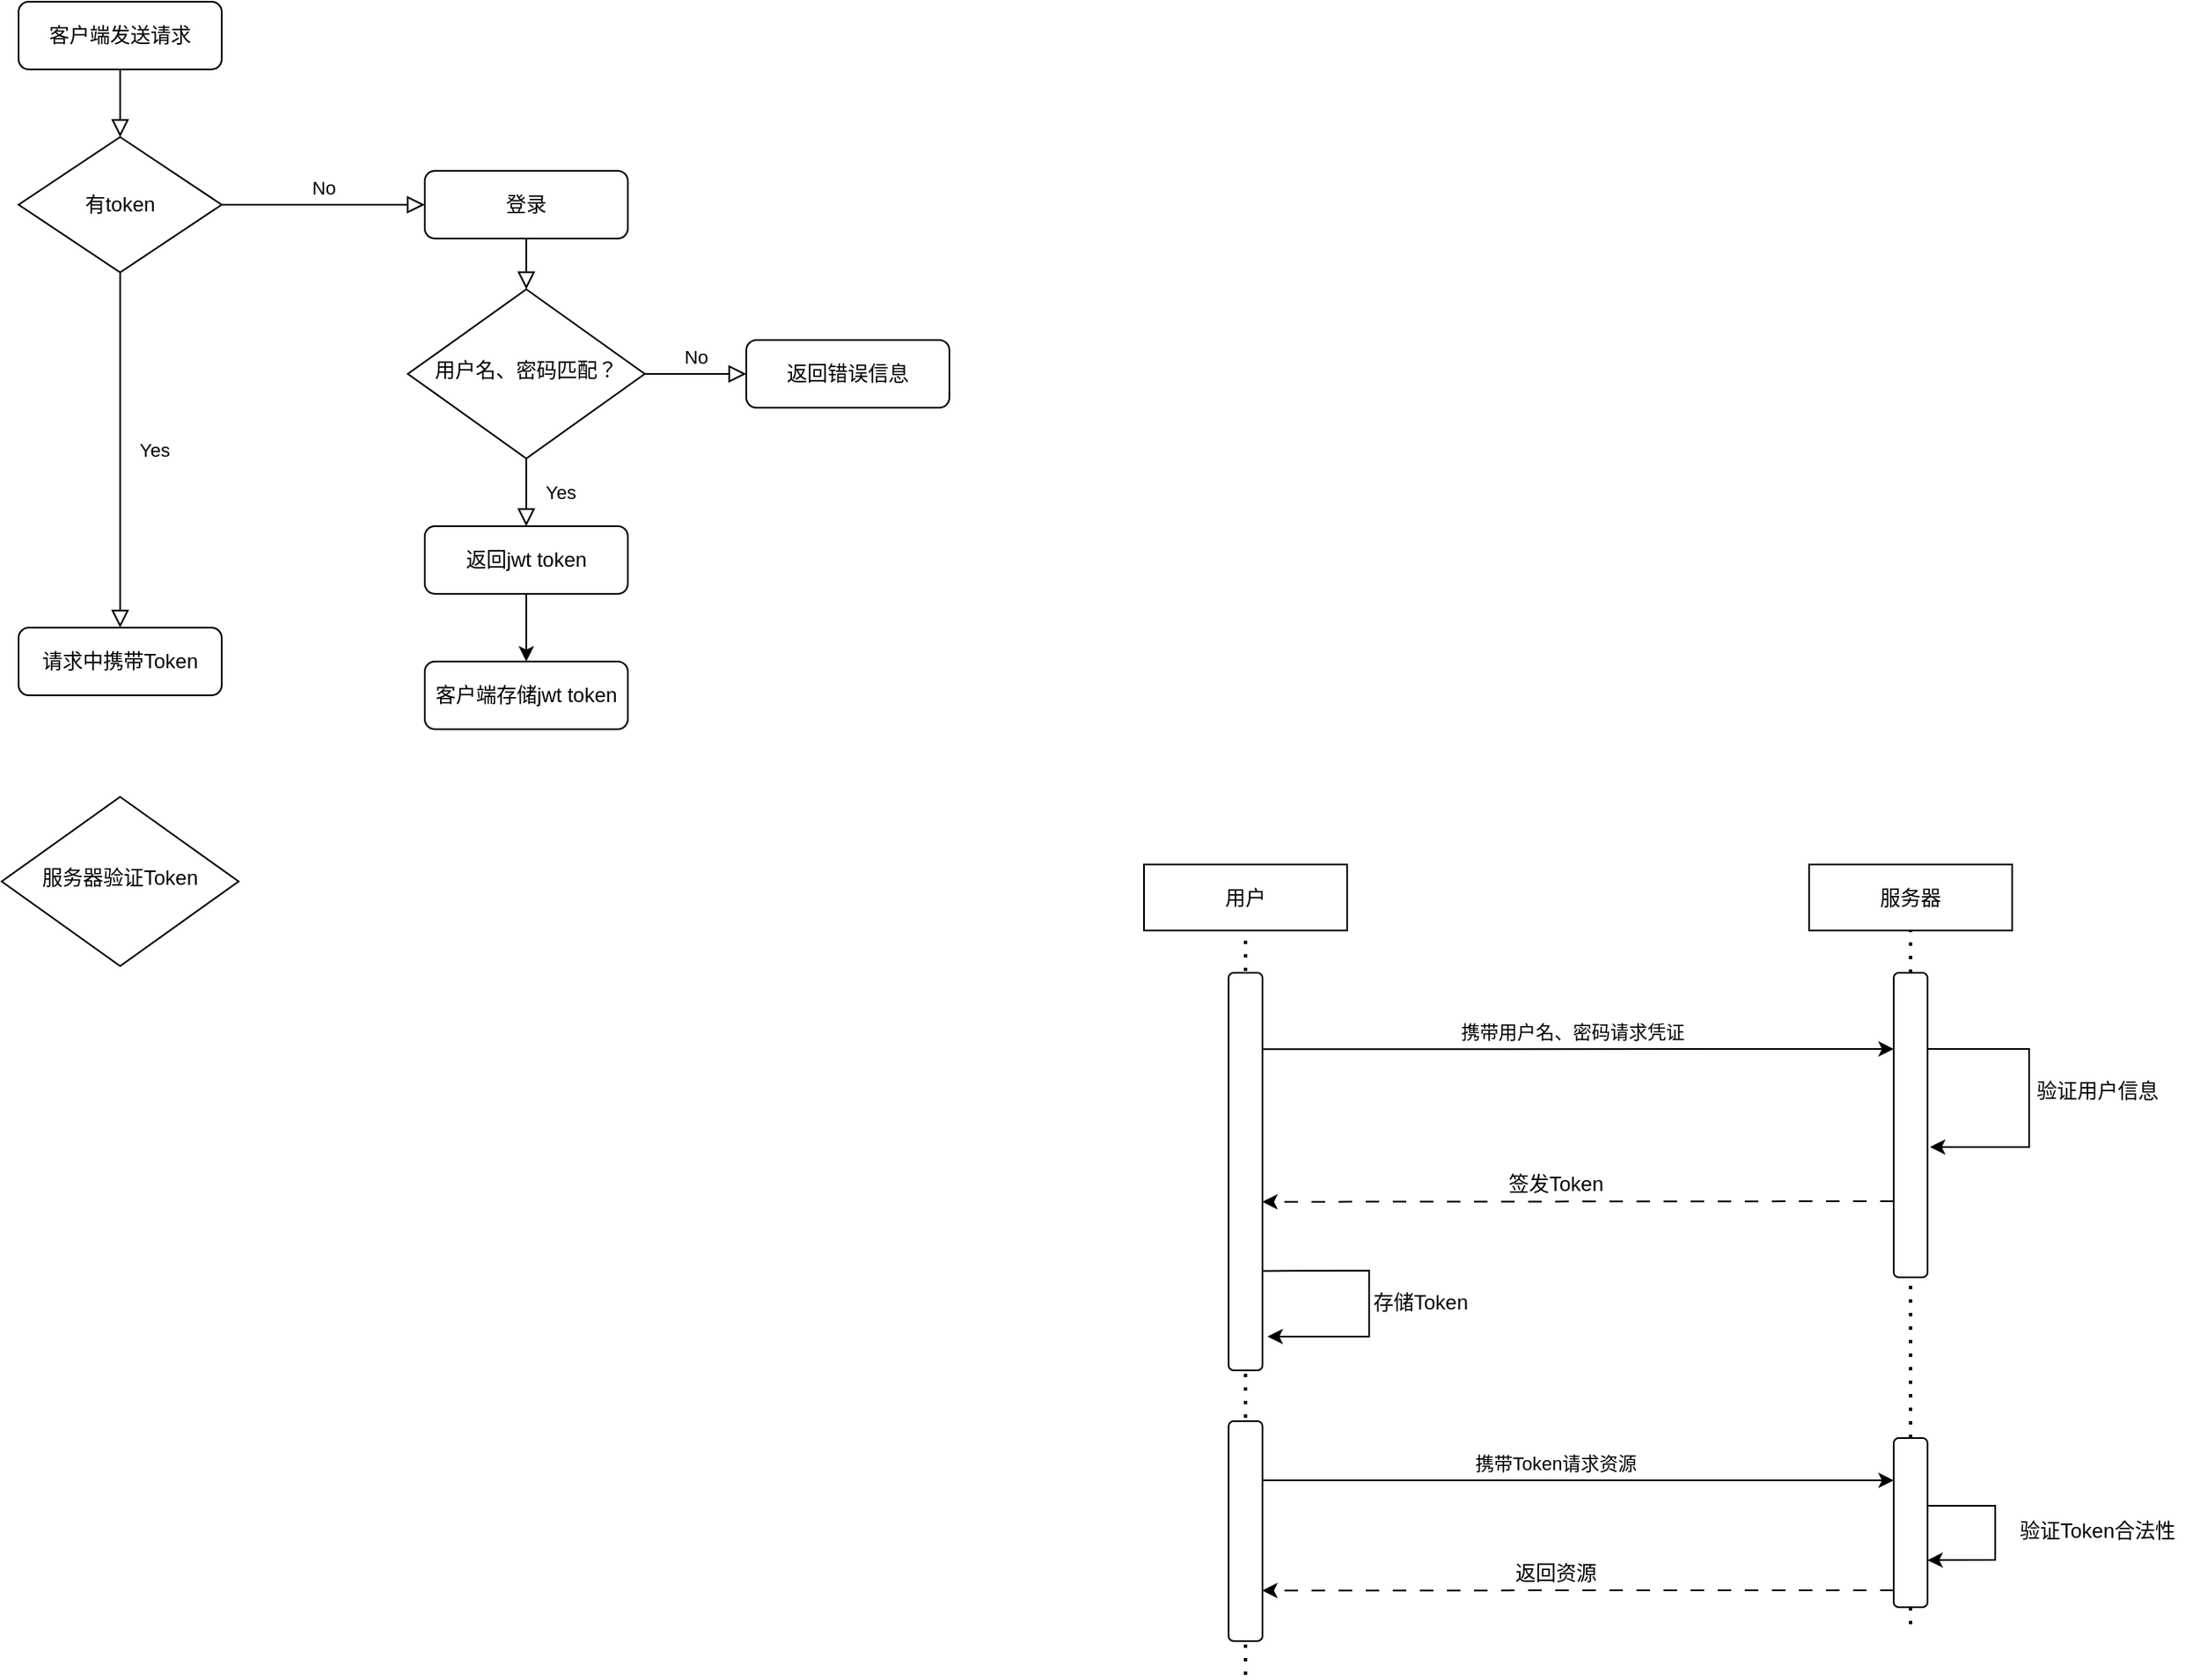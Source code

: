 <mxfile version="21.0.6" type="github">
  <diagram id="C5RBs43oDa-KdzZeNtuy" name="Page-1">
    <mxGraphModel dx="1818" dy="759" grid="0" gridSize="10" guides="1" tooltips="1" connect="1" arrows="1" fold="1" page="1" pageScale="1" pageWidth="827" pageHeight="1169" math="0" shadow="0">
      <root>
        <mxCell id="WIyWlLk6GJQsqaUBKTNV-0" />
        <mxCell id="WIyWlLk6GJQsqaUBKTNV-1" parent="WIyWlLk6GJQsqaUBKTNV-0" />
        <mxCell id="WIyWlLk6GJQsqaUBKTNV-2" value="" style="rounded=0;html=1;jettySize=auto;orthogonalLoop=1;fontSize=11;endArrow=block;endFill=0;endSize=8;strokeWidth=1;shadow=0;labelBackgroundColor=none;edgeStyle=orthogonalEdgeStyle;" parent="WIyWlLk6GJQsqaUBKTNV-1" source="WIyWlLk6GJQsqaUBKTNV-3" target="WIyWlLk6GJQsqaUBKTNV-6" edge="1">
          <mxGeometry relative="1" as="geometry" />
        </mxCell>
        <mxCell id="WIyWlLk6GJQsqaUBKTNV-3" value="登录" style="rounded=1;whiteSpace=wrap;html=1;fontSize=12;glass=0;strokeWidth=1;shadow=0;" parent="WIyWlLk6GJQsqaUBKTNV-1" vertex="1">
          <mxGeometry x="460" y="110" width="120" height="40" as="geometry" />
        </mxCell>
        <mxCell id="WIyWlLk6GJQsqaUBKTNV-4" value="Yes" style="rounded=0;html=1;jettySize=auto;orthogonalLoop=1;fontSize=11;endArrow=block;endFill=0;endSize=8;strokeWidth=1;shadow=0;labelBackgroundColor=none;edgeStyle=orthogonalEdgeStyle;startArrow=none;exitX=0.5;exitY=1;exitDx=0;exitDy=0;entryX=0.5;entryY=0;entryDx=0;entryDy=0;" parent="WIyWlLk6GJQsqaUBKTNV-1" source="WIyWlLk6GJQsqaUBKTNV-6" target="WIyWlLk6GJQsqaUBKTNV-12" edge="1">
          <mxGeometry y="20" relative="1" as="geometry">
            <mxPoint as="offset" />
            <mxPoint x="520" y="350" as="targetPoint" />
          </mxGeometry>
        </mxCell>
        <mxCell id="WIyWlLk6GJQsqaUBKTNV-5" value="No" style="edgeStyle=orthogonalEdgeStyle;rounded=0;html=1;jettySize=auto;orthogonalLoop=1;fontSize=11;endArrow=block;endFill=0;endSize=8;strokeWidth=1;shadow=0;labelBackgroundColor=none;" parent="WIyWlLk6GJQsqaUBKTNV-1" source="WIyWlLk6GJQsqaUBKTNV-6" target="WIyWlLk6GJQsqaUBKTNV-7" edge="1">
          <mxGeometry y="10" relative="1" as="geometry">
            <mxPoint as="offset" />
          </mxGeometry>
        </mxCell>
        <mxCell id="WIyWlLk6GJQsqaUBKTNV-6" value="用户名、密码匹配？" style="rhombus;whiteSpace=wrap;html=1;shadow=0;fontFamily=Helvetica;fontSize=12;align=center;strokeWidth=1;spacing=6;spacingTop=-4;" parent="WIyWlLk6GJQsqaUBKTNV-1" vertex="1">
          <mxGeometry x="450" y="180" width="140" height="100" as="geometry" />
        </mxCell>
        <mxCell id="WIyWlLk6GJQsqaUBKTNV-7" value="返回错误信息" style="rounded=1;whiteSpace=wrap;html=1;fontSize=12;glass=0;strokeWidth=1;shadow=0;" parent="WIyWlLk6GJQsqaUBKTNV-1" vertex="1">
          <mxGeometry x="650" y="210" width="120" height="40" as="geometry" />
        </mxCell>
        <mxCell id="WIyWlLk6GJQsqaUBKTNV-11" value="客户端存储jwt token" style="rounded=1;whiteSpace=wrap;html=1;fontSize=12;glass=0;strokeWidth=1;shadow=0;" parent="WIyWlLk6GJQsqaUBKTNV-1" vertex="1">
          <mxGeometry x="460" y="400" width="120" height="40" as="geometry" />
        </mxCell>
        <mxCell id="LSmIM1am03LPuO-X8biB-0" value="" style="endArrow=classic;html=1;rounded=0;exitX=0.5;exitY=1;exitDx=0;exitDy=0;entryX=0.5;entryY=0;entryDx=0;entryDy=0;" edge="1" parent="WIyWlLk6GJQsqaUBKTNV-1" source="WIyWlLk6GJQsqaUBKTNV-12" target="WIyWlLk6GJQsqaUBKTNV-11">
          <mxGeometry width="50" height="50" relative="1" as="geometry">
            <mxPoint x="690" y="350" as="sourcePoint" />
            <mxPoint x="740" y="300" as="targetPoint" />
          </mxGeometry>
        </mxCell>
        <mxCell id="LSmIM1am03LPuO-X8biB-3" value="客户端发送请求" style="rounded=1;whiteSpace=wrap;html=1;fontSize=12;glass=0;strokeWidth=1;shadow=0;" vertex="1" parent="WIyWlLk6GJQsqaUBKTNV-1">
          <mxGeometry x="220" y="10" width="120" height="40" as="geometry" />
        </mxCell>
        <mxCell id="LSmIM1am03LPuO-X8biB-4" value="有token" style="rhombus;whiteSpace=wrap;html=1;" vertex="1" parent="WIyWlLk6GJQsqaUBKTNV-1">
          <mxGeometry x="220" y="90" width="120" height="80" as="geometry" />
        </mxCell>
        <mxCell id="LSmIM1am03LPuO-X8biB-5" value="No" style="edgeStyle=orthogonalEdgeStyle;rounded=0;html=1;jettySize=auto;orthogonalLoop=1;fontSize=11;endArrow=block;endFill=0;endSize=8;strokeWidth=1;shadow=0;labelBackgroundColor=none;exitX=1;exitY=0.5;exitDx=0;exitDy=0;entryX=0;entryY=0.5;entryDx=0;entryDy=0;" edge="1" parent="WIyWlLk6GJQsqaUBKTNV-1" source="LSmIM1am03LPuO-X8biB-4" target="WIyWlLk6GJQsqaUBKTNV-3">
          <mxGeometry y="10" relative="1" as="geometry">
            <mxPoint as="offset" />
            <mxPoint x="600" y="260" as="sourcePoint" />
            <mxPoint x="440" y="130" as="targetPoint" />
            <Array as="points" />
          </mxGeometry>
        </mxCell>
        <mxCell id="LSmIM1am03LPuO-X8biB-7" value="" style="rounded=0;html=1;jettySize=auto;orthogonalLoop=1;fontSize=11;endArrow=block;endFill=0;endSize=8;strokeWidth=1;shadow=0;labelBackgroundColor=none;edgeStyle=orthogonalEdgeStyle;exitX=0.5;exitY=1;exitDx=0;exitDy=0;entryX=0.5;entryY=0;entryDx=0;entryDy=0;" edge="1" parent="WIyWlLk6GJQsqaUBKTNV-1" source="LSmIM1am03LPuO-X8biB-3" target="LSmIM1am03LPuO-X8biB-4">
          <mxGeometry relative="1" as="geometry">
            <mxPoint x="530" y="160" as="sourcePoint" />
            <mxPoint x="530" y="210" as="targetPoint" />
          </mxGeometry>
        </mxCell>
        <mxCell id="LSmIM1am03LPuO-X8biB-8" value="Yes" style="rounded=0;html=1;jettySize=auto;orthogonalLoop=1;fontSize=11;endArrow=block;endFill=0;endSize=8;strokeWidth=1;shadow=0;labelBackgroundColor=none;edgeStyle=orthogonalEdgeStyle;exitX=0.5;exitY=1;exitDx=0;exitDy=0;entryX=0.5;entryY=0;entryDx=0;entryDy=0;" edge="1" parent="WIyWlLk6GJQsqaUBKTNV-1" source="LSmIM1am03LPuO-X8biB-4" target="LSmIM1am03LPuO-X8biB-10">
          <mxGeometry y="20" relative="1" as="geometry">
            <mxPoint as="offset" />
            <mxPoint x="530" y="310" as="sourcePoint" />
            <mxPoint x="280" y="230" as="targetPoint" />
          </mxGeometry>
        </mxCell>
        <mxCell id="LSmIM1am03LPuO-X8biB-10" value="请求中携带Token" style="rounded=1;whiteSpace=wrap;html=1;fontSize=12;glass=0;strokeWidth=1;shadow=0;" vertex="1" parent="WIyWlLk6GJQsqaUBKTNV-1">
          <mxGeometry x="220" y="380" width="120" height="40" as="geometry" />
        </mxCell>
        <mxCell id="LSmIM1am03LPuO-X8biB-11" value="服务器验证Token" style="rhombus;whiteSpace=wrap;html=1;shadow=0;fontFamily=Helvetica;fontSize=12;align=center;strokeWidth=1;spacing=6;spacingTop=-4;" vertex="1" parent="WIyWlLk6GJQsqaUBKTNV-1">
          <mxGeometry x="210" y="480" width="140" height="100" as="geometry" />
        </mxCell>
        <mxCell id="WIyWlLk6GJQsqaUBKTNV-12" value="返回jwt token" style="rounded=1;whiteSpace=wrap;html=1;fontSize=12;glass=0;strokeWidth=1;shadow=0;" parent="WIyWlLk6GJQsqaUBKTNV-1" vertex="1">
          <mxGeometry x="460" y="320" width="120" height="40" as="geometry" />
        </mxCell>
        <mxCell id="LSmIM1am03LPuO-X8biB-13" value="用户" style="rounded=0;whiteSpace=wrap;html=1;" vertex="1" parent="WIyWlLk6GJQsqaUBKTNV-1">
          <mxGeometry x="885" y="520" width="120" height="39" as="geometry" />
        </mxCell>
        <mxCell id="LSmIM1am03LPuO-X8biB-14" value="服务器" style="rounded=0;whiteSpace=wrap;html=1;" vertex="1" parent="WIyWlLk6GJQsqaUBKTNV-1">
          <mxGeometry x="1278" y="520" width="120" height="39" as="geometry" />
        </mxCell>
        <mxCell id="LSmIM1am03LPuO-X8biB-15" value="" style="endArrow=none;dashed=1;html=1;dashPattern=1 3;strokeWidth=2;rounded=0;entryX=0.5;entryY=1;entryDx=0;entryDy=0;" edge="1" parent="WIyWlLk6GJQsqaUBKTNV-1" target="LSmIM1am03LPuO-X8biB-13">
          <mxGeometry width="50" height="50" relative="1" as="geometry">
            <mxPoint x="945" y="999" as="sourcePoint" />
            <mxPoint x="1108" y="579" as="targetPoint" />
          </mxGeometry>
        </mxCell>
        <mxCell id="LSmIM1am03LPuO-X8biB-17" value="" style="rounded=1;whiteSpace=wrap;html=1;" vertex="1" parent="WIyWlLk6GJQsqaUBKTNV-1">
          <mxGeometry x="935" y="584" width="20" height="235" as="geometry" />
        </mxCell>
        <mxCell id="LSmIM1am03LPuO-X8biB-20" value="" style="endArrow=classic;html=1;rounded=0;entryX=0;entryY=0.25;entryDx=0;entryDy=0;exitX=1.002;exitY=0.192;exitDx=0;exitDy=0;exitPerimeter=0;" edge="1" parent="WIyWlLk6GJQsqaUBKTNV-1" source="LSmIM1am03LPuO-X8biB-17" target="LSmIM1am03LPuO-X8biB-22">
          <mxGeometry width="50" height="50" relative="1" as="geometry">
            <mxPoint x="955" y="643" as="sourcePoint" />
            <mxPoint x="1298" y="629" as="targetPoint" />
          </mxGeometry>
        </mxCell>
        <mxCell id="LSmIM1am03LPuO-X8biB-25" value="携带用户名、密码请求凭证" style="edgeLabel;html=1;align=center;verticalAlign=middle;resizable=0;points=[];" vertex="1" connectable="0" parent="LSmIM1am03LPuO-X8biB-20">
          <mxGeometry x="-0.072" y="-1" relative="1" as="geometry">
            <mxPoint x="10" y="-11" as="offset" />
          </mxGeometry>
        </mxCell>
        <mxCell id="LSmIM1am03LPuO-X8biB-21" value="" style="endArrow=none;dashed=1;html=1;dashPattern=1 3;strokeWidth=2;rounded=0;entryX=0.5;entryY=1;entryDx=0;entryDy=0;startArrow=none;" edge="1" parent="WIyWlLk6GJQsqaUBKTNV-1" source="LSmIM1am03LPuO-X8biB-22" target="LSmIM1am03LPuO-X8biB-14">
          <mxGeometry width="50" height="50" relative="1" as="geometry">
            <mxPoint x="1338" y="969" as="sourcePoint" />
            <mxPoint x="1108" y="579" as="targetPoint" />
          </mxGeometry>
        </mxCell>
        <mxCell id="LSmIM1am03LPuO-X8biB-23" value="" style="endArrow=none;dashed=1;html=1;dashPattern=1 3;strokeWidth=2;rounded=0;entryX=0.5;entryY=1;entryDx=0;entryDy=0;startArrow=none;" edge="1" parent="WIyWlLk6GJQsqaUBKTNV-1" source="LSmIM1am03LPuO-X8biB-36" target="LSmIM1am03LPuO-X8biB-22">
          <mxGeometry width="50" height="50" relative="1" as="geometry">
            <mxPoint x="1338" y="969" as="sourcePoint" />
            <mxPoint x="1338" y="559" as="targetPoint" />
          </mxGeometry>
        </mxCell>
        <mxCell id="LSmIM1am03LPuO-X8biB-22" value="" style="rounded=1;whiteSpace=wrap;html=1;" vertex="1" parent="WIyWlLk6GJQsqaUBKTNV-1">
          <mxGeometry x="1328" y="584" width="20" height="180" as="geometry" />
        </mxCell>
        <mxCell id="LSmIM1am03LPuO-X8biB-27" value="" style="endArrow=classic;html=1;rounded=0;exitX=1;exitY=0.25;exitDx=0;exitDy=0;entryX=1.072;entryY=0.572;entryDx=0;entryDy=0;entryPerimeter=0;" edge="1" parent="WIyWlLk6GJQsqaUBKTNV-1" source="LSmIM1am03LPuO-X8biB-22" target="LSmIM1am03LPuO-X8biB-22">
          <mxGeometry width="50" height="50" relative="1" as="geometry">
            <mxPoint x="1138" y="619" as="sourcePoint" />
            <mxPoint x="1418" y="729" as="targetPoint" />
            <Array as="points">
              <mxPoint x="1408" y="629" />
              <mxPoint x="1408" y="687" />
            </Array>
          </mxGeometry>
        </mxCell>
        <mxCell id="LSmIM1am03LPuO-X8biB-28" value="验证用户信息" style="text;html=1;align=center;verticalAlign=middle;resizable=0;points=[];autosize=1;strokeColor=none;fillColor=none;" vertex="1" parent="WIyWlLk6GJQsqaUBKTNV-1">
          <mxGeometry x="1398" y="639" width="100" height="30" as="geometry" />
        </mxCell>
        <mxCell id="LSmIM1am03LPuO-X8biB-29" value="" style="endArrow=classic;html=1;rounded=0;dashed=1;dashPattern=8 8;entryX=0.995;entryY=0.576;entryDx=0;entryDy=0;entryPerimeter=0;exitX=0;exitY=0.75;exitDx=0;exitDy=0;" edge="1" parent="WIyWlLk6GJQsqaUBKTNV-1" source="LSmIM1am03LPuO-X8biB-22" target="LSmIM1am03LPuO-X8biB-17">
          <mxGeometry width="50" height="50" relative="1" as="geometry">
            <mxPoint x="1318" y="719" as="sourcePoint" />
            <mxPoint x="968" y="719" as="targetPoint" />
          </mxGeometry>
        </mxCell>
        <mxCell id="LSmIM1am03LPuO-X8biB-30" value="签发Token" style="text;html=1;align=center;verticalAlign=middle;resizable=0;points=[];autosize=1;strokeColor=none;fillColor=none;" vertex="1" parent="WIyWlLk6GJQsqaUBKTNV-1">
          <mxGeometry x="1088" y="694" width="80" height="30" as="geometry" />
        </mxCell>
        <mxCell id="LSmIM1am03LPuO-X8biB-31" value="" style="endArrow=classic;html=1;rounded=0;exitX=1;exitY=0.75;exitDx=0;exitDy=0;" edge="1" parent="WIyWlLk6GJQsqaUBKTNV-1" source="LSmIM1am03LPuO-X8biB-17">
          <mxGeometry width="50" height="50" relative="1" as="geometry">
            <mxPoint x="958" y="759" as="sourcePoint" />
            <mxPoint x="958" y="799" as="targetPoint" />
            <Array as="points">
              <mxPoint x="1018" y="760" />
              <mxPoint x="1018" y="799" />
            </Array>
          </mxGeometry>
        </mxCell>
        <mxCell id="LSmIM1am03LPuO-X8biB-32" value="存储Token" style="text;html=1;align=center;verticalAlign=middle;resizable=0;points=[];autosize=1;strokeColor=none;fillColor=none;" vertex="1" parent="WIyWlLk6GJQsqaUBKTNV-1">
          <mxGeometry x="1008" y="764" width="80" height="30" as="geometry" />
        </mxCell>
        <mxCell id="LSmIM1am03LPuO-X8biB-33" value="" style="rounded=1;whiteSpace=wrap;html=1;" vertex="1" parent="WIyWlLk6GJQsqaUBKTNV-1">
          <mxGeometry x="935" y="849" width="20" height="130" as="geometry" />
        </mxCell>
        <mxCell id="LSmIM1am03LPuO-X8biB-34" value="" style="endArrow=classic;html=1;rounded=0;entryX=0;entryY=0.25;entryDx=0;entryDy=0;exitX=1.003;exitY=0.269;exitDx=0;exitDy=0;exitPerimeter=0;" edge="1" parent="WIyWlLk6GJQsqaUBKTNV-1" source="LSmIM1am03LPuO-X8biB-33" target="LSmIM1am03LPuO-X8biB-36">
          <mxGeometry width="50" height="50" relative="1" as="geometry">
            <mxPoint x="958" y="884" as="sourcePoint" />
            <mxPoint x="1318" y="882" as="targetPoint" />
          </mxGeometry>
        </mxCell>
        <mxCell id="LSmIM1am03LPuO-X8biB-35" value="携带Token请求资源" style="edgeLabel;html=1;align=center;verticalAlign=middle;resizable=0;points=[];" vertex="1" connectable="0" parent="LSmIM1am03LPuO-X8biB-34">
          <mxGeometry x="-0.072" y="-1" relative="1" as="geometry">
            <mxPoint y="-11" as="offset" />
          </mxGeometry>
        </mxCell>
        <mxCell id="LSmIM1am03LPuO-X8biB-37" value="" style="endArrow=none;dashed=1;html=1;dashPattern=1 3;strokeWidth=2;rounded=0;entryX=0.5;entryY=1;entryDx=0;entryDy=0;" edge="1" parent="WIyWlLk6GJQsqaUBKTNV-1" target="LSmIM1am03LPuO-X8biB-36">
          <mxGeometry width="50" height="50" relative="1" as="geometry">
            <mxPoint x="1338" y="969" as="sourcePoint" />
            <mxPoint x="1338" y="764" as="targetPoint" />
          </mxGeometry>
        </mxCell>
        <mxCell id="LSmIM1am03LPuO-X8biB-36" value="" style="rounded=1;whiteSpace=wrap;html=1;" vertex="1" parent="WIyWlLk6GJQsqaUBKTNV-1">
          <mxGeometry x="1328" y="859" width="20" height="100" as="geometry" />
        </mxCell>
        <mxCell id="LSmIM1am03LPuO-X8biB-38" value="" style="endArrow=classic;html=1;rounded=0;entryX=0.999;entryY=0.722;entryDx=0;entryDy=0;entryPerimeter=0;exitX=0.997;exitY=0.4;exitDx=0;exitDy=0;exitPerimeter=0;" edge="1" parent="WIyWlLk6GJQsqaUBKTNV-1" source="LSmIM1am03LPuO-X8biB-36" target="LSmIM1am03LPuO-X8biB-36">
          <mxGeometry width="50" height="50" relative="1" as="geometry">
            <mxPoint x="1358" y="899" as="sourcePoint" />
            <mxPoint x="1398" y="939" as="targetPoint" />
            <Array as="points">
              <mxPoint x="1388" y="899" />
              <mxPoint x="1388" y="931" />
            </Array>
          </mxGeometry>
        </mxCell>
        <mxCell id="LSmIM1am03LPuO-X8biB-39" value="验证Token合法性" style="text;html=1;align=center;verticalAlign=middle;resizable=0;points=[];autosize=1;strokeColor=none;fillColor=none;" vertex="1" parent="WIyWlLk6GJQsqaUBKTNV-1">
          <mxGeometry x="1388" y="899" width="120" height="30" as="geometry" />
        </mxCell>
        <mxCell id="LSmIM1am03LPuO-X8biB-40" value="" style="endArrow=classic;html=1;rounded=0;dashed=1;dashPattern=8 8;exitX=0;exitY=0.9;exitDx=0;exitDy=0;exitPerimeter=0;entryX=0.992;entryY=0.77;entryDx=0;entryDy=0;entryPerimeter=0;" edge="1" parent="WIyWlLk6GJQsqaUBKTNV-1" source="LSmIM1am03LPuO-X8biB-36" target="LSmIM1am03LPuO-X8biB-33">
          <mxGeometry width="50" height="50" relative="1" as="geometry">
            <mxPoint x="1308" y="949" as="sourcePoint" />
            <mxPoint x="978" y="949" as="targetPoint" />
          </mxGeometry>
        </mxCell>
        <mxCell id="LSmIM1am03LPuO-X8biB-41" value="返回资源" style="text;html=1;align=center;verticalAlign=middle;resizable=0;points=[];autosize=1;strokeColor=none;fillColor=none;" vertex="1" parent="WIyWlLk6GJQsqaUBKTNV-1">
          <mxGeometry x="1093" y="924" width="70" height="30" as="geometry" />
        </mxCell>
      </root>
    </mxGraphModel>
  </diagram>
</mxfile>
